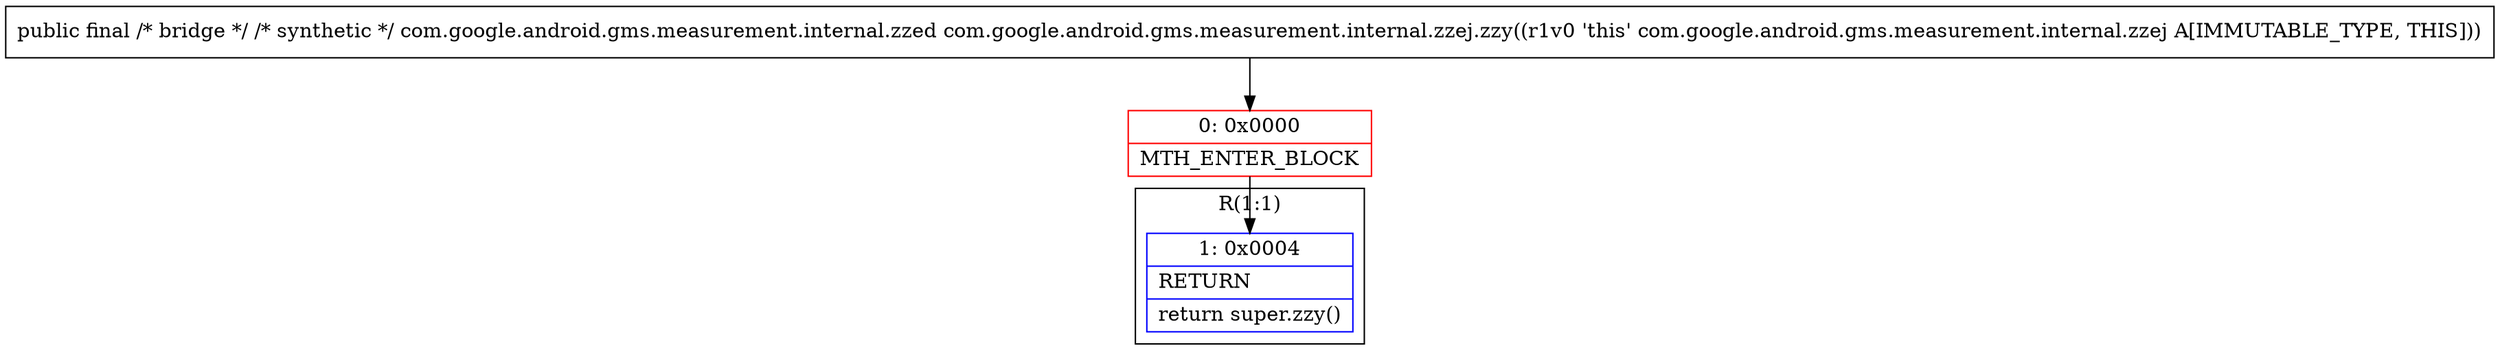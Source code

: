 digraph "CFG forcom.google.android.gms.measurement.internal.zzej.zzy()Lcom\/google\/android\/gms\/measurement\/internal\/zzed;" {
subgraph cluster_Region_638101849 {
label = "R(1:1)";
node [shape=record,color=blue];
Node_1 [shape=record,label="{1\:\ 0x0004|RETURN\l|return super.zzy()\l}"];
}
Node_0 [shape=record,color=red,label="{0\:\ 0x0000|MTH_ENTER_BLOCK\l}"];
MethodNode[shape=record,label="{public final \/* bridge *\/ \/* synthetic *\/ com.google.android.gms.measurement.internal.zzed com.google.android.gms.measurement.internal.zzej.zzy((r1v0 'this' com.google.android.gms.measurement.internal.zzej A[IMMUTABLE_TYPE, THIS])) }"];
MethodNode -> Node_0;
Node_0 -> Node_1;
}

